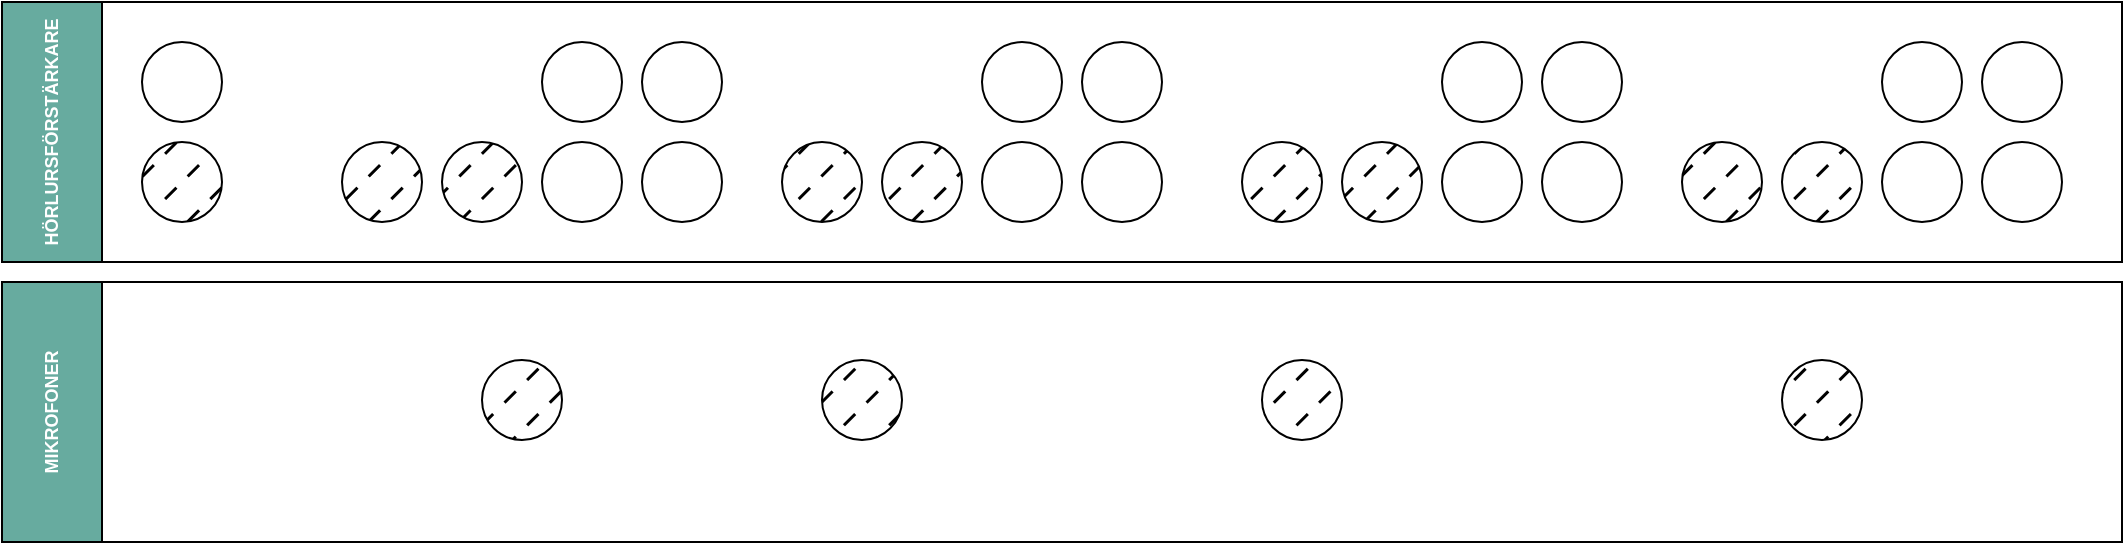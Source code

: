 <mxfile version="21.1.2" type="github">
  <diagram name="Sida-1" id="5NmmJ4zWJMRVM2KTanQx">
    <mxGraphModel dx="1289" dy="838" grid="1" gridSize="10" guides="1" tooltips="1" connect="1" arrows="1" fold="1" page="1" pageScale="1" pageWidth="1169" pageHeight="827" math="0" shadow="0">
      <root>
        <mxCell id="0" />
        <mxCell id="1" parent="0" />
        <mxCell id="TbbYldWpjWwdcko0ZbVV-75" value="" style="rounded=0;whiteSpace=wrap;html=1;fillColor=none;" vertex="1" parent="1">
          <mxGeometry x="60" y="160" width="1010" height="130" as="geometry" />
        </mxCell>
        <mxCell id="TbbYldWpjWwdcko0ZbVV-40" value="" style="ellipse;whiteSpace=wrap;html=1;aspect=fixed;fillStyle=dashed;fillColor=#000000;" vertex="1" parent="1">
          <mxGeometry x="250" y="199" width="40" height="40" as="geometry" />
        </mxCell>
        <mxCell id="TbbYldWpjWwdcko0ZbVV-41" value="" style="ellipse;whiteSpace=wrap;html=1;aspect=fixed;fillStyle=dashed;fillColor=#000000;" vertex="1" parent="1">
          <mxGeometry x="420" y="199" width="40" height="40" as="geometry" />
        </mxCell>
        <mxCell id="TbbYldWpjWwdcko0ZbVV-42" value="" style="ellipse;whiteSpace=wrap;html=1;aspect=fixed;fillStyle=dashed;fillColor=#000000;" vertex="1" parent="1">
          <mxGeometry x="640" y="199" width="40" height="40" as="geometry" />
        </mxCell>
        <mxCell id="TbbYldWpjWwdcko0ZbVV-43" value="" style="ellipse;whiteSpace=wrap;html=1;aspect=fixed;fillStyle=dashed;fillColor=#000000;" vertex="1" parent="1">
          <mxGeometry x="900" y="199" width="40" height="40" as="geometry" />
        </mxCell>
        <mxCell id="TbbYldWpjWwdcko0ZbVV-45" value="" style="ellipse;whiteSpace=wrap;html=1;aspect=fixed;" vertex="1" parent="1">
          <mxGeometry x="280" y="90" width="40" height="40" as="geometry" />
        </mxCell>
        <mxCell id="TbbYldWpjWwdcko0ZbVV-46" value="" style="ellipse;whiteSpace=wrap;html=1;aspect=fixed;fillStyle=dashed;fillColor=#000000;" vertex="1" parent="1">
          <mxGeometry x="80" y="90" width="40" height="40" as="geometry" />
        </mxCell>
        <mxCell id="TbbYldWpjWwdcko0ZbVV-47" value="" style="ellipse;whiteSpace=wrap;html=1;aspect=fixed;fillStyle=dashed;fillColor=#000000;" vertex="1" parent="1">
          <mxGeometry x="180" y="90" width="40" height="40" as="geometry" />
        </mxCell>
        <mxCell id="TbbYldWpjWwdcko0ZbVV-48" value="" style="ellipse;whiteSpace=wrap;html=1;aspect=fixed;fillStyle=dashed;fillColor=#000000;" vertex="1" parent="1">
          <mxGeometry x="230" y="90" width="40" height="40" as="geometry" />
        </mxCell>
        <mxCell id="TbbYldWpjWwdcko0ZbVV-49" value="" style="ellipse;whiteSpace=wrap;html=1;aspect=fixed;" vertex="1" parent="1">
          <mxGeometry x="280" y="40" width="40" height="40" as="geometry" />
        </mxCell>
        <mxCell id="TbbYldWpjWwdcko0ZbVV-50" value="" style="ellipse;whiteSpace=wrap;html=1;aspect=fixed;" vertex="1" parent="1">
          <mxGeometry x="80" y="40" width="40" height="40" as="geometry" />
        </mxCell>
        <mxCell id="TbbYldWpjWwdcko0ZbVV-51" value="" style="ellipse;whiteSpace=wrap;html=1;aspect=fixed;" vertex="1" parent="1">
          <mxGeometry x="330" y="40" width="40" height="40" as="geometry" />
        </mxCell>
        <mxCell id="TbbYldWpjWwdcko0ZbVV-52" value="" style="ellipse;whiteSpace=wrap;html=1;aspect=fixed;" vertex="1" parent="1">
          <mxGeometry x="330" y="90" width="40" height="40" as="geometry" />
        </mxCell>
        <mxCell id="TbbYldWpjWwdcko0ZbVV-53" value="" style="ellipse;whiteSpace=wrap;html=1;aspect=fixed;" vertex="1" parent="1">
          <mxGeometry x="500" y="90" width="40" height="40" as="geometry" />
        </mxCell>
        <mxCell id="TbbYldWpjWwdcko0ZbVV-54" value="" style="ellipse;whiteSpace=wrap;html=1;aspect=fixed;fillStyle=dashed;fillColor=#000000;" vertex="1" parent="1">
          <mxGeometry x="400" y="90" width="40" height="40" as="geometry" />
        </mxCell>
        <mxCell id="TbbYldWpjWwdcko0ZbVV-55" value="" style="ellipse;whiteSpace=wrap;html=1;aspect=fixed;fillStyle=dashed;fillColor=#000000;" vertex="1" parent="1">
          <mxGeometry x="450" y="90" width="40" height="40" as="geometry" />
        </mxCell>
        <mxCell id="TbbYldWpjWwdcko0ZbVV-56" value="" style="ellipse;whiteSpace=wrap;html=1;aspect=fixed;" vertex="1" parent="1">
          <mxGeometry x="500" y="40" width="40" height="40" as="geometry" />
        </mxCell>
        <mxCell id="TbbYldWpjWwdcko0ZbVV-57" value="" style="ellipse;whiteSpace=wrap;html=1;aspect=fixed;" vertex="1" parent="1">
          <mxGeometry x="550" y="40" width="40" height="40" as="geometry" />
        </mxCell>
        <mxCell id="TbbYldWpjWwdcko0ZbVV-58" value="" style="ellipse;whiteSpace=wrap;html=1;aspect=fixed;" vertex="1" parent="1">
          <mxGeometry x="550" y="90" width="40" height="40" as="geometry" />
        </mxCell>
        <mxCell id="TbbYldWpjWwdcko0ZbVV-59" value="" style="ellipse;whiteSpace=wrap;html=1;aspect=fixed;" vertex="1" parent="1">
          <mxGeometry x="730" y="90" width="40" height="40" as="geometry" />
        </mxCell>
        <mxCell id="TbbYldWpjWwdcko0ZbVV-60" value="" style="ellipse;whiteSpace=wrap;html=1;aspect=fixed;fillStyle=dashed;fillColor=#000000;" vertex="1" parent="1">
          <mxGeometry x="630" y="90" width="40" height="40" as="geometry" />
        </mxCell>
        <mxCell id="TbbYldWpjWwdcko0ZbVV-61" value="" style="ellipse;whiteSpace=wrap;html=1;aspect=fixed;fillStyle=dashed;fillColor=#000000;" vertex="1" parent="1">
          <mxGeometry x="680" y="90" width="40" height="40" as="geometry" />
        </mxCell>
        <mxCell id="TbbYldWpjWwdcko0ZbVV-62" value="" style="ellipse;whiteSpace=wrap;html=1;aspect=fixed;" vertex="1" parent="1">
          <mxGeometry x="730" y="40" width="40" height="40" as="geometry" />
        </mxCell>
        <mxCell id="TbbYldWpjWwdcko0ZbVV-63" value="" style="ellipse;whiteSpace=wrap;html=1;aspect=fixed;" vertex="1" parent="1">
          <mxGeometry x="780" y="40" width="40" height="40" as="geometry" />
        </mxCell>
        <mxCell id="TbbYldWpjWwdcko0ZbVV-64" value="" style="ellipse;whiteSpace=wrap;html=1;aspect=fixed;" vertex="1" parent="1">
          <mxGeometry x="780" y="90" width="40" height="40" as="geometry" />
        </mxCell>
        <mxCell id="TbbYldWpjWwdcko0ZbVV-65" value="" style="ellipse;whiteSpace=wrap;html=1;aspect=fixed;" vertex="1" parent="1">
          <mxGeometry x="950" y="90" width="40" height="40" as="geometry" />
        </mxCell>
        <mxCell id="TbbYldWpjWwdcko0ZbVV-66" value="" style="ellipse;whiteSpace=wrap;html=1;aspect=fixed;fillStyle=dashed;fillColor=#000000;" vertex="1" parent="1">
          <mxGeometry x="850" y="90" width="40" height="40" as="geometry" />
        </mxCell>
        <mxCell id="TbbYldWpjWwdcko0ZbVV-67" value="" style="ellipse;whiteSpace=wrap;html=1;aspect=fixed;fillStyle=dashed;fillColor=#000000;" vertex="1" parent="1">
          <mxGeometry x="900" y="90" width="40" height="40" as="geometry" />
        </mxCell>
        <mxCell id="TbbYldWpjWwdcko0ZbVV-68" value="" style="ellipse;whiteSpace=wrap;html=1;aspect=fixed;" vertex="1" parent="1">
          <mxGeometry x="950" y="40" width="40" height="40" as="geometry" />
        </mxCell>
        <mxCell id="TbbYldWpjWwdcko0ZbVV-69" value="" style="ellipse;whiteSpace=wrap;html=1;aspect=fixed;" vertex="1" parent="1">
          <mxGeometry x="1000" y="40" width="40" height="40" as="geometry" />
        </mxCell>
        <mxCell id="TbbYldWpjWwdcko0ZbVV-70" value="" style="ellipse;whiteSpace=wrap;html=1;aspect=fixed;" vertex="1" parent="1">
          <mxGeometry x="1000" y="90" width="40" height="40" as="geometry" />
        </mxCell>
        <mxCell id="TbbYldWpjWwdcko0ZbVV-73" value="" style="rounded=0;whiteSpace=wrap;html=1;fillColor=none;" vertex="1" parent="1">
          <mxGeometry x="60" y="20" width="1010" height="130" as="geometry" />
        </mxCell>
        <mxCell id="TbbYldWpjWwdcko0ZbVV-74" value="HÖRLURSFÖRSTÄRKARE" style="rounded=0;whiteSpace=wrap;html=1;horizontal=0;fontStyle=1;fontSize=9;fontColor=#FFFFFF;fillColor=#67AB9F;" vertex="1" parent="1">
          <mxGeometry x="10" y="20" width="50" height="130" as="geometry" />
        </mxCell>
        <mxCell id="TbbYldWpjWwdcko0ZbVV-76" value="&lt;div&gt;MIKROFONER&lt;/div&gt;" style="rounded=0;whiteSpace=wrap;html=1;horizontal=0;fontStyle=1;fontSize=9;fontColor=#FFFFFF;fillColor=#67AB9F;" vertex="1" parent="1">
          <mxGeometry x="10" y="160" width="50" height="130" as="geometry" />
        </mxCell>
      </root>
    </mxGraphModel>
  </diagram>
</mxfile>
